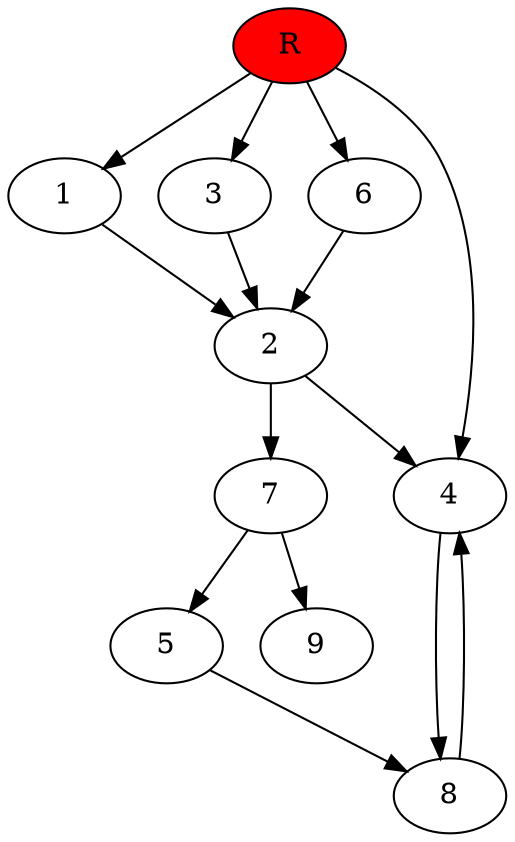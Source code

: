 digraph prb8724 {
	1
	2
	3
	4
	5
	6
	7
	8
	R [fillcolor="#ff0000" style=filled]
	1 -> 2
	2 -> 4
	2 -> 7
	3 -> 2
	4 -> 8
	5 -> 8
	6 -> 2
	7 -> 5
	7 -> 9
	8 -> 4
	R -> 1
	R -> 3
	R -> 4
	R -> 6
}
